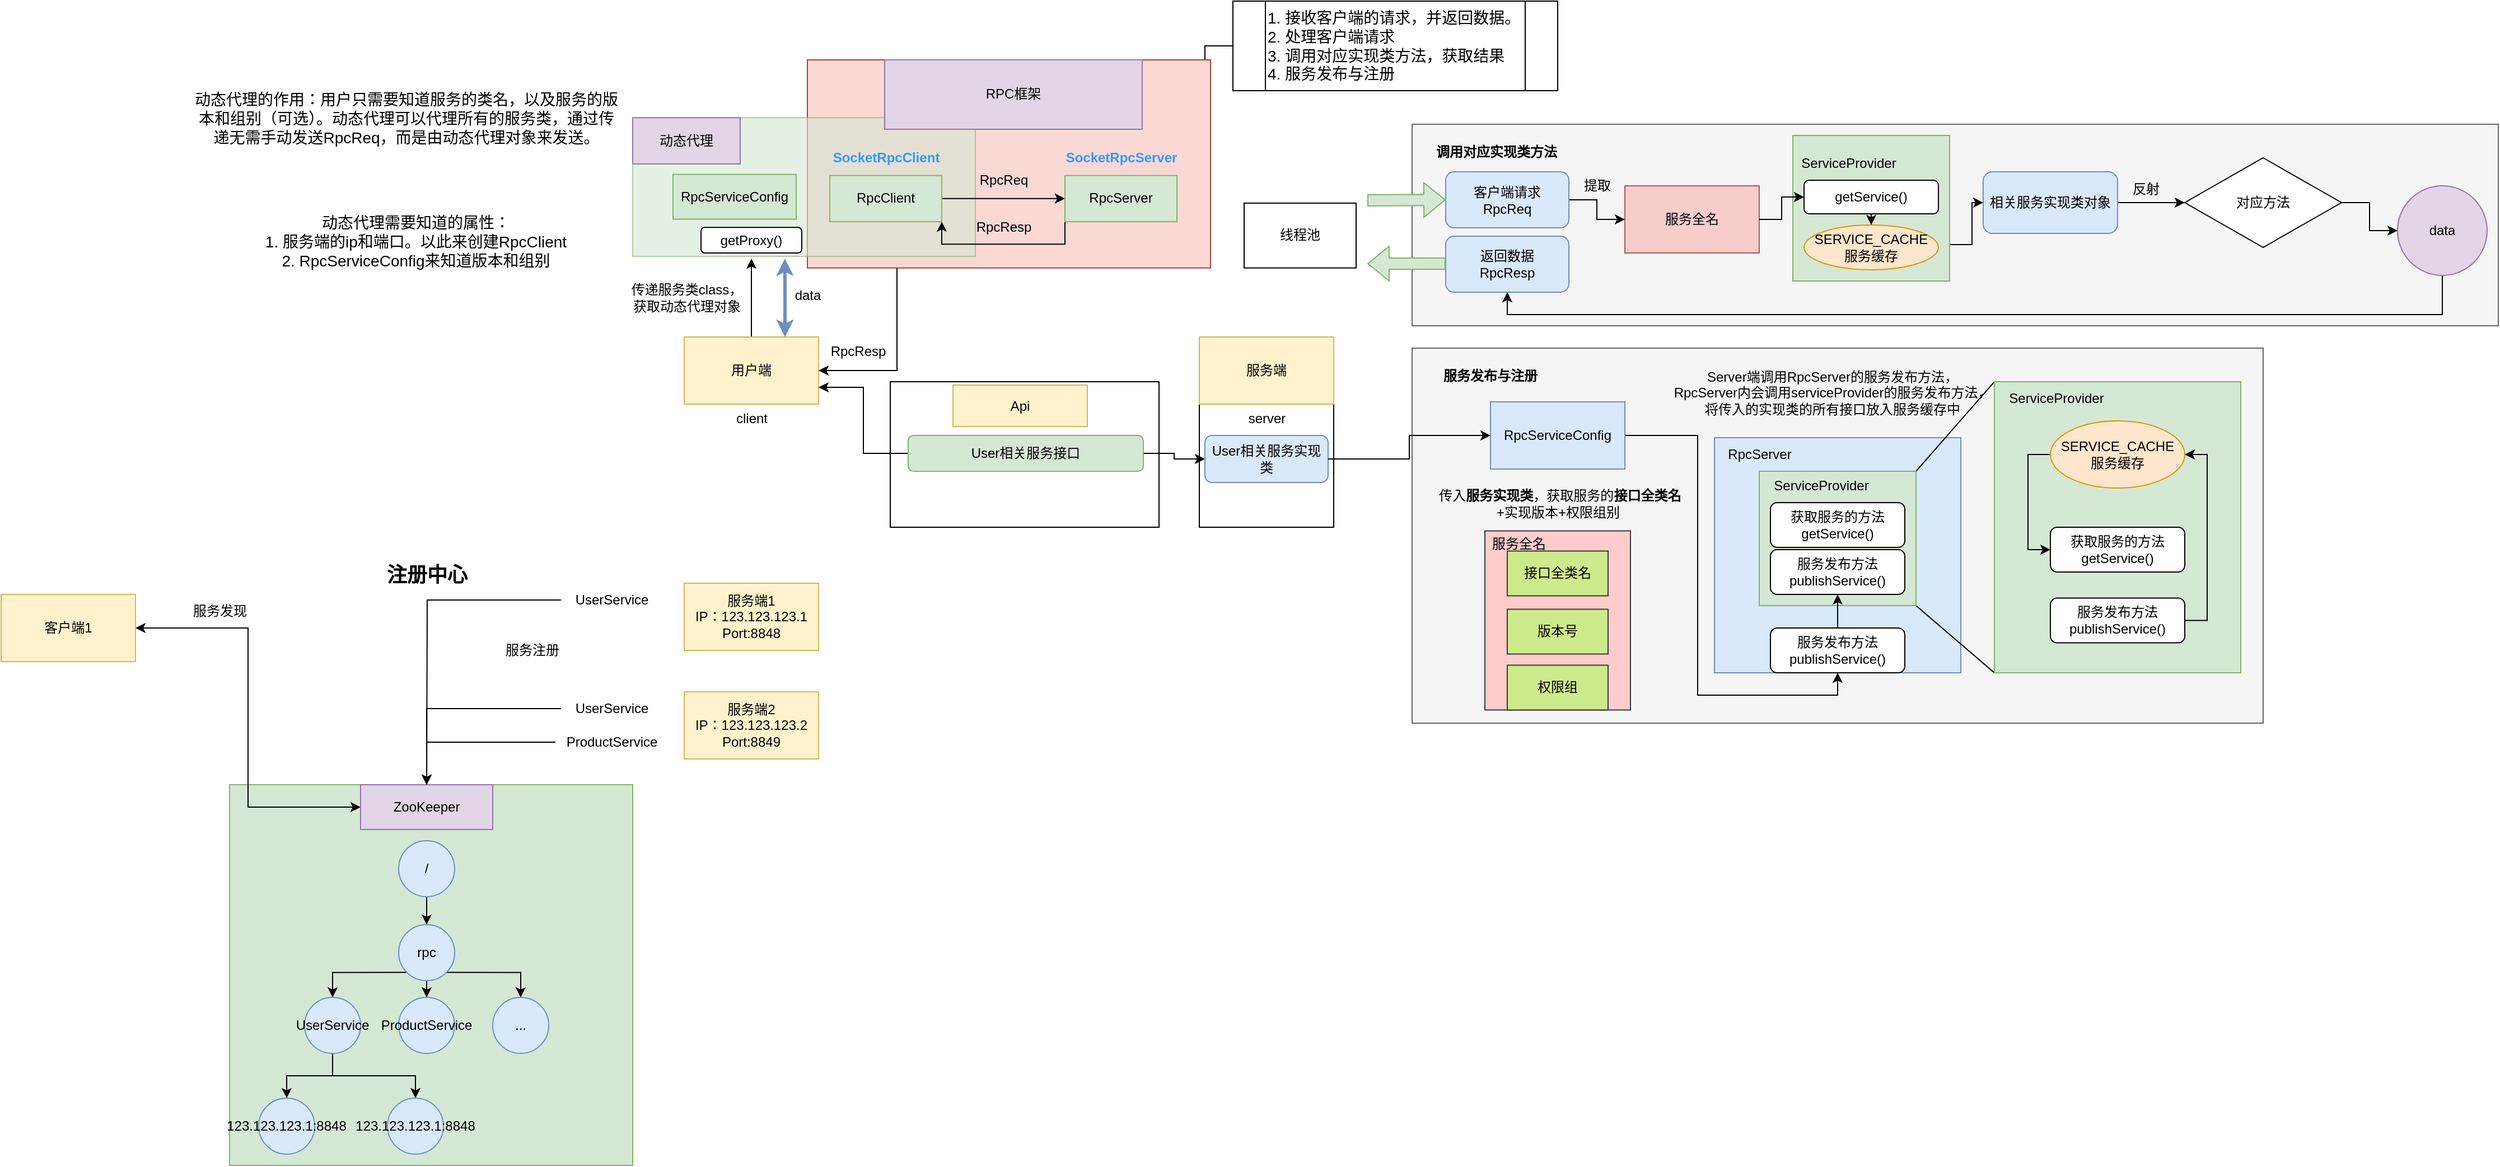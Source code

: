 <mxfile version="26.0.16">
  <diagram name="第 1 页" id="UJOmE1d5wMJjb8cNrKii">
    <mxGraphModel dx="2026" dy="721" grid="1" gridSize="10" guides="1" tooltips="1" connect="1" arrows="1" fold="1" page="1" pageScale="1" pageWidth="827" pageHeight="1169" math="0" shadow="0">
      <root>
        <mxCell id="0" />
        <mxCell id="1" parent="0" />
        <mxCell id="rDKu-Z8mXIVv1V2Ox_Dh-28" value="" style="rounded=0;whiteSpace=wrap;html=1;" parent="1" vertex="1">
          <mxGeometry x="570" y="320" width="120" height="170" as="geometry" />
        </mxCell>
        <mxCell id="rDKu-Z8mXIVv1V2Ox_Dh-23" value="" style="whiteSpace=wrap;html=1;" parent="1" vertex="1">
          <mxGeometry x="294" y="360" width="240" height="130" as="geometry" />
        </mxCell>
        <mxCell id="3wEl8_F9WBS-gsrOyPct-10" style="edgeStyle=orthogonalEdgeStyle;rounded=0;orthogonalLoop=1;jettySize=auto;html=1;" parent="1" source="rDKu-Z8mXIVv1V2Ox_Dh-1" edge="1">
          <mxGeometry relative="1" as="geometry">
            <mxPoint x="170.0" y="250" as="targetPoint" />
          </mxGeometry>
        </mxCell>
        <mxCell id="3wEl8_F9WBS-gsrOyPct-16" style="edgeStyle=orthogonalEdgeStyle;rounded=0;orthogonalLoop=1;jettySize=auto;html=1;exitX=0.75;exitY=0;exitDx=0;exitDy=0;startArrow=classic;startFill=1;strokeWidth=3;fillColor=#dae8fc;strokeColor=#6c8ebf;" parent="1" source="rDKu-Z8mXIVv1V2Ox_Dh-1" edge="1">
          <mxGeometry relative="1" as="geometry">
            <mxPoint x="199.889" y="250" as="targetPoint" />
          </mxGeometry>
        </mxCell>
        <mxCell id="rDKu-Z8mXIVv1V2Ox_Dh-1" value="用户端" style="rounded=0;whiteSpace=wrap;html=1;fillColor=#fff2cc;strokeColor=#d6b656;" parent="1" vertex="1">
          <mxGeometry x="110" y="320" width="120" height="60" as="geometry" />
        </mxCell>
        <mxCell id="rDKu-Z8mXIVv1V2Ox_Dh-2" value="服务端" style="rounded=0;whiteSpace=wrap;html=1;fillColor=#fff2cc;strokeColor=#d6b656;" parent="1" vertex="1">
          <mxGeometry x="570" y="320" width="120" height="60" as="geometry" />
        </mxCell>
        <mxCell id="rDKu-Z8mXIVv1V2Ox_Dh-3" value="client" style="text;html=1;align=center;verticalAlign=middle;resizable=0;points=[];autosize=1;strokeColor=none;fillColor=none;" parent="1" vertex="1">
          <mxGeometry x="145" y="378" width="50" height="30" as="geometry" />
        </mxCell>
        <mxCell id="rDKu-Z8mXIVv1V2Ox_Dh-4" value="server" style="text;html=1;align=center;verticalAlign=middle;resizable=0;points=[];autosize=1;strokeColor=none;fillColor=none;" parent="1" vertex="1">
          <mxGeometry x="600" y="378" width="60" height="30" as="geometry" />
        </mxCell>
        <mxCell id="rDKu-Z8mXIVv1V2Ox_Dh-14" style="edgeStyle=orthogonalEdgeStyle;rounded=0;orthogonalLoop=1;jettySize=auto;html=1;entryX=1;entryY=0.5;entryDx=0;entryDy=0;" parent="1" source="rDKu-Z8mXIVv1V2Ox_Dh-9" target="rDKu-Z8mXIVv1V2Ox_Dh-1" edge="1">
          <mxGeometry relative="1" as="geometry">
            <Array as="points">
              <mxPoint x="300" y="350" />
            </Array>
          </mxGeometry>
        </mxCell>
        <mxCell id="rDKu-Z8mXIVv1V2Ox_Dh-15" value="RpcResp" style="text;html=1;align=center;verticalAlign=middle;resizable=0;points=[];autosize=1;strokeColor=none;fillColor=none;" parent="1" vertex="1">
          <mxGeometry x="230" y="318" width="70" height="30" as="geometry" />
        </mxCell>
        <mxCell id="rDKu-Z8mXIVv1V2Ox_Dh-22" value="Api" style="whiteSpace=wrap;html=1;fillColor=#fff2cc;strokeColor=#d6b656;" parent="1" vertex="1">
          <mxGeometry x="350" y="363" width="120" height="37" as="geometry" />
        </mxCell>
        <mxCell id="rDKu-Z8mXIVv1V2Ox_Dh-26" style="edgeStyle=orthogonalEdgeStyle;rounded=0;orthogonalLoop=1;jettySize=auto;html=1;entryX=1;entryY=0.75;entryDx=0;entryDy=0;" parent="1" source="rDKu-Z8mXIVv1V2Ox_Dh-25" target="rDKu-Z8mXIVv1V2Ox_Dh-1" edge="1">
          <mxGeometry relative="1" as="geometry" />
        </mxCell>
        <mxCell id="rDKu-Z8mXIVv1V2Ox_Dh-31" value="" style="edgeStyle=orthogonalEdgeStyle;rounded=0;orthogonalLoop=1;jettySize=auto;html=1;" parent="1" source="rDKu-Z8mXIVv1V2Ox_Dh-25" target="rDKu-Z8mXIVv1V2Ox_Dh-30" edge="1">
          <mxGeometry relative="1" as="geometry" />
        </mxCell>
        <mxCell id="rDKu-Z8mXIVv1V2Ox_Dh-25" value="User相关服务接口" style="rounded=1;whiteSpace=wrap;html=1;fillColor=#d5e8d4;strokeColor=#82b366;" parent="1" vertex="1">
          <mxGeometry x="310" y="408" width="210" height="32" as="geometry" />
        </mxCell>
        <mxCell id="rDKu-Z8mXIVv1V2Ox_Dh-30" value="User相关服务实现类" style="rounded=1;whiteSpace=wrap;html=1;fillColor=#dae8fc;strokeColor=#6c8ebf;" parent="1" vertex="1">
          <mxGeometry x="575" y="408" width="110" height="42" as="geometry" />
        </mxCell>
        <mxCell id="rDKu-Z8mXIVv1V2Ox_Dh-33" style="edgeStyle=orthogonalEdgeStyle;rounded=0;orthogonalLoop=1;jettySize=auto;html=1;entryX=1;entryY=0.5;entryDx=0;entryDy=0;endArrow=none;startFill=0;" parent="1" source="rDKu-Z8mXIVv1V2Ox_Dh-32" target="rDKu-Z8mXIVv1V2Ox_Dh-10" edge="1">
          <mxGeometry relative="1" as="geometry" />
        </mxCell>
        <mxCell id="rDKu-Z8mXIVv1V2Ox_Dh-32" value="&lt;font style=&quot;font-size: 14px;&quot;&gt;1. 接收客户端的请求，并返回数据。&lt;/font&gt;&lt;div&gt;&lt;font style=&quot;font-size: 14px;&quot;&gt;2. 处理客户端请求&lt;/font&gt;&lt;/div&gt;&lt;div&gt;&lt;font style=&quot;font-size: 14px;&quot;&gt;3. 调用对应实现类方法，获取结果&lt;/font&gt;&lt;/div&gt;&lt;div&gt;&lt;font style=&quot;font-size: 14px;&quot;&gt;4. 服务发布与注册&lt;/font&gt;&lt;/div&gt;" style="shape=process;whiteSpace=wrap;html=1;backgroundOutline=1;align=left;" parent="1" vertex="1">
          <mxGeometry x="600" y="20" width="290" height="80" as="geometry" />
        </mxCell>
        <mxCell id="rDKu-Z8mXIVv1V2Ox_Dh-69" value="" style="group" parent="1" vertex="1" connectable="0">
          <mxGeometry x="760" y="330" width="760" height="335" as="geometry" />
        </mxCell>
        <mxCell id="rDKu-Z8mXIVv1V2Ox_Dh-39" value="" style="rounded=0;whiteSpace=wrap;html=1;fillColor=#f5f5f5;fontColor=#333333;strokeColor=#666666;" parent="rDKu-Z8mXIVv1V2Ox_Dh-69" vertex="1">
          <mxGeometry width="760" height="335" as="geometry" />
        </mxCell>
        <mxCell id="rDKu-Z8mXIVv1V2Ox_Dh-41" value="" style="rounded=0;whiteSpace=wrap;html=1;fillColor=#dae8fc;strokeColor=#6c8ebf;" parent="rDKu-Z8mXIVv1V2Ox_Dh-69" vertex="1">
          <mxGeometry x="270" y="80" width="220" height="210" as="geometry" />
        </mxCell>
        <mxCell id="rDKu-Z8mXIVv1V2Ox_Dh-61" style="rounded=0;orthogonalLoop=1;jettySize=auto;html=1;exitX=1;exitY=0;exitDx=0;exitDy=0;entryX=0;entryY=0;entryDx=0;entryDy=0;endArrow=none;startFill=0;" parent="rDKu-Z8mXIVv1V2Ox_Dh-69" source="rDKu-Z8mXIVv1V2Ox_Dh-35" target="rDKu-Z8mXIVv1V2Ox_Dh-52" edge="1">
          <mxGeometry relative="1" as="geometry" />
        </mxCell>
        <mxCell id="rDKu-Z8mXIVv1V2Ox_Dh-62" style="rounded=0;orthogonalLoop=1;jettySize=auto;html=1;exitX=1;exitY=1;exitDx=0;exitDy=0;entryX=0;entryY=1;entryDx=0;entryDy=0;endArrow=none;startFill=0;" parent="rDKu-Z8mXIVv1V2Ox_Dh-69" source="rDKu-Z8mXIVv1V2Ox_Dh-35" target="rDKu-Z8mXIVv1V2Ox_Dh-52" edge="1">
          <mxGeometry relative="1" as="geometry" />
        </mxCell>
        <mxCell id="rDKu-Z8mXIVv1V2Ox_Dh-35" value="" style="whiteSpace=wrap;html=1;fillColor=#d5e8d4;strokeColor=#82b366;" parent="rDKu-Z8mXIVv1V2Ox_Dh-69" vertex="1">
          <mxGeometry x="310" y="110" width="140" height="120" as="geometry" />
        </mxCell>
        <mxCell id="rDKu-Z8mXIVv1V2Ox_Dh-38" value="&amp;nbsp;传入&lt;b&gt;服务实现类&lt;/b&gt;，获取服务的&lt;b&gt;接口全类名&lt;/b&gt;&lt;div&gt;+实现版本+权限组别&lt;/div&gt;" style="text;html=1;align=center;verticalAlign=middle;resizable=0;points=[];autosize=1;strokeColor=none;fillColor=none;" parent="rDKu-Z8mXIVv1V2Ox_Dh-69" vertex="1">
          <mxGeometry x="10" y="118.5" width="240" height="40" as="geometry" />
        </mxCell>
        <mxCell id="rDKu-Z8mXIVv1V2Ox_Dh-47" style="edgeStyle=orthogonalEdgeStyle;rounded=0;orthogonalLoop=1;jettySize=auto;html=1;exitX=1;exitY=0.5;exitDx=0;exitDy=0;entryX=0.5;entryY=1;entryDx=0;entryDy=0;" parent="rDKu-Z8mXIVv1V2Ox_Dh-69" source="rDKu-Z8mXIVv1V2Ox_Dh-36" target="rDKu-Z8mXIVv1V2Ox_Dh-44" edge="1">
          <mxGeometry relative="1" as="geometry" />
        </mxCell>
        <mxCell id="rDKu-Z8mXIVv1V2Ox_Dh-36" value="RpcServiceConfig" style="whiteSpace=wrap;html=1;fillColor=#dae8fc;strokeColor=#6c8ebf;" parent="rDKu-Z8mXIVv1V2Ox_Dh-69" vertex="1">
          <mxGeometry x="70" y="48" width="120" height="60" as="geometry" />
        </mxCell>
        <mxCell id="rDKu-Z8mXIVv1V2Ox_Dh-40" value="&lt;b&gt;服务发布与注册&lt;/b&gt;" style="text;html=1;align=center;verticalAlign=middle;whiteSpace=wrap;rounded=0;" parent="rDKu-Z8mXIVv1V2Ox_Dh-69" vertex="1">
          <mxGeometry x="20" y="9.75" width="100" height="30" as="geometry" />
        </mxCell>
        <mxCell id="rDKu-Z8mXIVv1V2Ox_Dh-42" value="RpcServer" style="text;html=1;align=center;verticalAlign=middle;resizable=0;points=[];autosize=1;strokeColor=none;fillColor=none;" parent="rDKu-Z8mXIVv1V2Ox_Dh-69" vertex="1">
          <mxGeometry x="270" y="80" width="80" height="30" as="geometry" />
        </mxCell>
        <mxCell id="rDKu-Z8mXIVv1V2Ox_Dh-49" value="" style="edgeStyle=orthogonalEdgeStyle;rounded=0;orthogonalLoop=1;jettySize=auto;html=1;" parent="rDKu-Z8mXIVv1V2Ox_Dh-69" source="rDKu-Z8mXIVv1V2Ox_Dh-44" target="rDKu-Z8mXIVv1V2Ox_Dh-48" edge="1">
          <mxGeometry relative="1" as="geometry" />
        </mxCell>
        <mxCell id="rDKu-Z8mXIVv1V2Ox_Dh-44" value="服务发布方法&lt;div&gt;publishService()&lt;/div&gt;" style="rounded=1;whiteSpace=wrap;html=1;" parent="rDKu-Z8mXIVv1V2Ox_Dh-69" vertex="1">
          <mxGeometry x="320" y="250" width="120" height="40" as="geometry" />
        </mxCell>
        <mxCell id="rDKu-Z8mXIVv1V2Ox_Dh-48" value="服务发布方法&lt;div&gt;publishService()&lt;/div&gt;" style="rounded=1;whiteSpace=wrap;html=1;" parent="rDKu-Z8mXIVv1V2Ox_Dh-69" vertex="1">
          <mxGeometry x="320" y="180" width="120" height="40" as="geometry" />
        </mxCell>
        <mxCell id="rDKu-Z8mXIVv1V2Ox_Dh-50" value="ServiceProvider" style="text;html=1;align=center;verticalAlign=middle;resizable=0;points=[];autosize=1;strokeColor=none;fillColor=none;" parent="rDKu-Z8mXIVv1V2Ox_Dh-69" vertex="1">
          <mxGeometry x="310" y="108" width="110" height="30" as="geometry" />
        </mxCell>
        <mxCell id="rDKu-Z8mXIVv1V2Ox_Dh-51" value="获取服务的方法&lt;div&gt;getService()&lt;/div&gt;" style="rounded=1;whiteSpace=wrap;html=1;" parent="rDKu-Z8mXIVv1V2Ox_Dh-69" vertex="1">
          <mxGeometry x="320" y="138" width="120" height="40" as="geometry" />
        </mxCell>
        <mxCell id="rDKu-Z8mXIVv1V2Ox_Dh-52" value="" style="rounded=0;whiteSpace=wrap;html=1;fillColor=#d5e8d4;strokeColor=#82b366;" parent="rDKu-Z8mXIVv1V2Ox_Dh-69" vertex="1">
          <mxGeometry x="520" y="30" width="220" height="260" as="geometry" />
        </mxCell>
        <mxCell id="rDKu-Z8mXIVv1V2Ox_Dh-53" value="ServiceProvider" style="text;html=1;align=center;verticalAlign=middle;resizable=0;points=[];autosize=1;strokeColor=none;fillColor=none;" parent="rDKu-Z8mXIVv1V2Ox_Dh-69" vertex="1">
          <mxGeometry x="520" y="30" width="110" height="30" as="geometry" />
        </mxCell>
        <mxCell id="rDKu-Z8mXIVv1V2Ox_Dh-57" style="edgeStyle=orthogonalEdgeStyle;rounded=0;orthogonalLoop=1;jettySize=auto;html=1;exitX=0;exitY=0.5;exitDx=0;exitDy=0;entryX=0;entryY=0.5;entryDx=0;entryDy=0;" parent="rDKu-Z8mXIVv1V2Ox_Dh-69" source="rDKu-Z8mXIVv1V2Ox_Dh-54" target="rDKu-Z8mXIVv1V2Ox_Dh-55" edge="1">
          <mxGeometry relative="1" as="geometry" />
        </mxCell>
        <mxCell id="rDKu-Z8mXIVv1V2Ox_Dh-54" value="SERVICE_CACHE&lt;div&gt;服务缓存&lt;/div&gt;" style="ellipse;whiteSpace=wrap;html=1;fillColor=#ffe6cc;strokeColor=#d79b00;" parent="rDKu-Z8mXIVv1V2Ox_Dh-69" vertex="1">
          <mxGeometry x="570" y="65" width="120" height="60" as="geometry" />
        </mxCell>
        <mxCell id="rDKu-Z8mXIVv1V2Ox_Dh-55" value="获取服务的方法&lt;div&gt;getService()&lt;/div&gt;" style="rounded=1;whiteSpace=wrap;html=1;" parent="rDKu-Z8mXIVv1V2Ox_Dh-69" vertex="1">
          <mxGeometry x="570" y="160" width="120" height="40" as="geometry" />
        </mxCell>
        <mxCell id="rDKu-Z8mXIVv1V2Ox_Dh-60" style="edgeStyle=orthogonalEdgeStyle;rounded=0;orthogonalLoop=1;jettySize=auto;html=1;exitX=1;exitY=0.5;exitDx=0;exitDy=0;entryX=1;entryY=0.5;entryDx=0;entryDy=0;" parent="rDKu-Z8mXIVv1V2Ox_Dh-69" source="rDKu-Z8mXIVv1V2Ox_Dh-56" target="rDKu-Z8mXIVv1V2Ox_Dh-54" edge="1">
          <mxGeometry relative="1" as="geometry" />
        </mxCell>
        <mxCell id="rDKu-Z8mXIVv1V2Ox_Dh-56" value="服务发布方法&lt;div&gt;publishService()&lt;/div&gt;" style="rounded=1;whiteSpace=wrap;html=1;" parent="rDKu-Z8mXIVv1V2Ox_Dh-69" vertex="1">
          <mxGeometry x="570" y="223.25" width="120" height="40" as="geometry" />
        </mxCell>
        <mxCell id="rDKu-Z8mXIVv1V2Ox_Dh-66" value="" style="rounded=0;whiteSpace=wrap;html=1;fillColor=#ffcccc;strokeColor=#36393d;" parent="rDKu-Z8mXIVv1V2Ox_Dh-69" vertex="1">
          <mxGeometry x="65" y="163.25" width="130" height="160" as="geometry" />
        </mxCell>
        <mxCell id="rDKu-Z8mXIVv1V2Ox_Dh-63" value="接口全类名" style="rounded=0;whiteSpace=wrap;html=1;fillColor=#cdeb8b;strokeColor=#36393d;" parent="rDKu-Z8mXIVv1V2Ox_Dh-69" vertex="1">
          <mxGeometry x="85" y="181.25" width="90" height="40" as="geometry" />
        </mxCell>
        <mxCell id="rDKu-Z8mXIVv1V2Ox_Dh-64" value="版本号" style="rounded=0;whiteSpace=wrap;html=1;fillColor=#cdeb8b;strokeColor=#36393d;" parent="rDKu-Z8mXIVv1V2Ox_Dh-69" vertex="1">
          <mxGeometry x="85" y="233.25" width="90" height="40" as="geometry" />
        </mxCell>
        <mxCell id="rDKu-Z8mXIVv1V2Ox_Dh-65" value="权限组" style="rounded=0;whiteSpace=wrap;html=1;fillColor=#cdeb8b;strokeColor=#36393d;" parent="rDKu-Z8mXIVv1V2Ox_Dh-69" vertex="1">
          <mxGeometry x="85" y="283.25" width="90" height="40" as="geometry" />
        </mxCell>
        <mxCell id="rDKu-Z8mXIVv1V2Ox_Dh-67" value="服务全名" style="text;html=1;align=center;verticalAlign=middle;resizable=0;points=[];autosize=1;strokeColor=none;fillColor=none;" parent="rDKu-Z8mXIVv1V2Ox_Dh-69" vertex="1">
          <mxGeometry x="60" y="160" width="70" height="30" as="geometry" />
        </mxCell>
        <mxCell id="rDKu-Z8mXIVv1V2Ox_Dh-68" value="Server端调用RpcServer的服务发布方法，&lt;div&gt;RpcServer内会调用serviceProvider的服务发布方法，&lt;div&gt;将传入的实现类的所有接口放入服务缓存中&lt;/div&gt;&lt;/div&gt;" style="text;html=1;align=center;verticalAlign=middle;resizable=0;points=[];autosize=1;strokeColor=none;fillColor=none;" parent="rDKu-Z8mXIVv1V2Ox_Dh-69" vertex="1">
          <mxGeometry x="220" y="9.75" width="310" height="60" as="geometry" />
        </mxCell>
        <mxCell id="rDKu-Z8mXIVv1V2Ox_Dh-70" style="edgeStyle=orthogonalEdgeStyle;rounded=0;orthogonalLoop=1;jettySize=auto;html=1;entryX=0;entryY=0.5;entryDx=0;entryDy=0;" parent="1" source="rDKu-Z8mXIVv1V2Ox_Dh-30" target="rDKu-Z8mXIVv1V2Ox_Dh-36" edge="1">
          <mxGeometry relative="1" as="geometry" />
        </mxCell>
        <mxCell id="rDKu-Z8mXIVv1V2Ox_Dh-71" value="" style="rounded=0;whiteSpace=wrap;html=1;fillColor=#f5f5f5;strokeColor=#666666;fontColor=#333333;" parent="1" vertex="1">
          <mxGeometry x="760" y="130" width="970" height="180" as="geometry" />
        </mxCell>
        <mxCell id="rDKu-Z8mXIVv1V2Ox_Dh-72" value="&lt;b&gt;调用对应实现类方法&lt;/b&gt;" style="text;html=1;align=center;verticalAlign=middle;resizable=0;points=[];autosize=1;strokeColor=none;fillColor=none;" parent="1" vertex="1">
          <mxGeometry x="770" y="140" width="130" height="30" as="geometry" />
        </mxCell>
        <mxCell id="rDKu-Z8mXIVv1V2Ox_Dh-75" value="" style="edgeStyle=orthogonalEdgeStyle;rounded=0;orthogonalLoop=1;jettySize=auto;html=1;" parent="1" source="rDKu-Z8mXIVv1V2Ox_Dh-73" target="rDKu-Z8mXIVv1V2Ox_Dh-74" edge="1">
          <mxGeometry relative="1" as="geometry" />
        </mxCell>
        <mxCell id="rDKu-Z8mXIVv1V2Ox_Dh-73" value="客户端请求&lt;div&gt;RpcReq&lt;/div&gt;" style="rounded=1;whiteSpace=wrap;html=1;fillColor=#dae8fc;strokeColor=#6c8ebf;" parent="1" vertex="1">
          <mxGeometry x="790" y="172.5" width="110" height="50" as="geometry" />
        </mxCell>
        <mxCell id="rDKu-Z8mXIVv1V2Ox_Dh-74" value="服务全名" style="rounded=0;whiteSpace=wrap;html=1;fillColor=#f8cecc;strokeColor=#b85450;" parent="1" vertex="1">
          <mxGeometry x="950" y="185" width="120" height="60" as="geometry" />
        </mxCell>
        <mxCell id="rDKu-Z8mXIVv1V2Ox_Dh-76" value="提取" style="text;html=1;align=center;verticalAlign=middle;resizable=0;points=[];autosize=1;strokeColor=none;fillColor=none;" parent="1" vertex="1">
          <mxGeometry x="900" y="170" width="50" height="30" as="geometry" />
        </mxCell>
        <mxCell id="rDKu-Z8mXIVv1V2Ox_Dh-144" style="edgeStyle=orthogonalEdgeStyle;rounded=0;orthogonalLoop=1;jettySize=auto;html=1;exitX=1;exitY=0.75;exitDx=0;exitDy=0;entryX=0;entryY=0.5;entryDx=0;entryDy=0;" parent="1" source="rDKu-Z8mXIVv1V2Ox_Dh-77" target="rDKu-Z8mXIVv1V2Ox_Dh-143" edge="1">
          <mxGeometry relative="1" as="geometry" />
        </mxCell>
        <mxCell id="rDKu-Z8mXIVv1V2Ox_Dh-77" value="" style="rounded=0;whiteSpace=wrap;html=1;fillColor=#d5e8d4;strokeColor=#82b366;" parent="1" vertex="1">
          <mxGeometry x="1100" y="140" width="140" height="130" as="geometry" />
        </mxCell>
        <mxCell id="rDKu-Z8mXIVv1V2Ox_Dh-78" value="ServiceProvider" style="text;html=1;align=center;verticalAlign=middle;whiteSpace=wrap;rounded=0;" parent="1" vertex="1">
          <mxGeometry x="1120" y="150" width="60" height="30" as="geometry" />
        </mxCell>
        <mxCell id="rDKu-Z8mXIVv1V2Ox_Dh-108" value="SERVICE_CACHE&lt;div&gt;服务缓存&lt;/div&gt;" style="ellipse;whiteSpace=wrap;html=1;fillColor=#ffe6cc;strokeColor=#d79b00;" parent="1" vertex="1">
          <mxGeometry x="1110" y="220" width="120" height="40" as="geometry" />
        </mxCell>
        <mxCell id="rDKu-Z8mXIVv1V2Ox_Dh-140" style="edgeStyle=orthogonalEdgeStyle;rounded=0;orthogonalLoop=1;jettySize=auto;html=1;exitX=0.5;exitY=1;exitDx=0;exitDy=0;entryX=0.5;entryY=0;entryDx=0;entryDy=0;" parent="1" source="rDKu-Z8mXIVv1V2Ox_Dh-138" target="rDKu-Z8mXIVv1V2Ox_Dh-108" edge="1">
          <mxGeometry relative="1" as="geometry" />
        </mxCell>
        <mxCell id="rDKu-Z8mXIVv1V2Ox_Dh-138" value="&lt;div&gt;getService()&lt;/div&gt;" style="rounded=1;whiteSpace=wrap;html=1;" parent="1" vertex="1">
          <mxGeometry x="1110" y="180" width="120" height="30" as="geometry" />
        </mxCell>
        <mxCell id="rDKu-Z8mXIVv1V2Ox_Dh-139" style="edgeStyle=orthogonalEdgeStyle;rounded=0;orthogonalLoop=1;jettySize=auto;html=1;exitX=1;exitY=0.5;exitDx=0;exitDy=0;entryX=0;entryY=0.5;entryDx=0;entryDy=0;" parent="1" source="rDKu-Z8mXIVv1V2Ox_Dh-74" target="rDKu-Z8mXIVv1V2Ox_Dh-138" edge="1">
          <mxGeometry relative="1" as="geometry" />
        </mxCell>
        <mxCell id="rDKu-Z8mXIVv1V2Ox_Dh-146" value="" style="edgeStyle=orthogonalEdgeStyle;rounded=0;orthogonalLoop=1;jettySize=auto;html=1;" parent="1" source="rDKu-Z8mXIVv1V2Ox_Dh-143" target="rDKu-Z8mXIVv1V2Ox_Dh-145" edge="1">
          <mxGeometry relative="1" as="geometry" />
        </mxCell>
        <mxCell id="rDKu-Z8mXIVv1V2Ox_Dh-143" value="相关服务实现类对象" style="rounded=1;whiteSpace=wrap;html=1;fillColor=#dae8fc;strokeColor=#6c8ebf;" parent="1" vertex="1">
          <mxGeometry x="1270" y="172.5" width="120" height="55" as="geometry" />
        </mxCell>
        <mxCell id="rDKu-Z8mXIVv1V2Ox_Dh-149" value="" style="edgeStyle=orthogonalEdgeStyle;rounded=0;orthogonalLoop=1;jettySize=auto;html=1;" parent="1" source="rDKu-Z8mXIVv1V2Ox_Dh-145" target="rDKu-Z8mXIVv1V2Ox_Dh-148" edge="1">
          <mxGeometry relative="1" as="geometry" />
        </mxCell>
        <mxCell id="rDKu-Z8mXIVv1V2Ox_Dh-145" value="对应方法" style="rhombus;whiteSpace=wrap;html=1;" parent="1" vertex="1">
          <mxGeometry x="1450" y="160" width="140" height="80" as="geometry" />
        </mxCell>
        <mxCell id="rDKu-Z8mXIVv1V2Ox_Dh-147" value="反射" style="text;html=1;align=center;verticalAlign=middle;resizable=0;points=[];autosize=1;strokeColor=none;fillColor=none;" parent="1" vertex="1">
          <mxGeometry x="1390" y="172.5" width="50" height="30" as="geometry" />
        </mxCell>
        <mxCell id="rDKu-Z8mXIVv1V2Ox_Dh-152" style="edgeStyle=orthogonalEdgeStyle;rounded=0;orthogonalLoop=1;jettySize=auto;html=1;entryX=0.5;entryY=1;entryDx=0;entryDy=0;" parent="1" source="rDKu-Z8mXIVv1V2Ox_Dh-148" target="rDKu-Z8mXIVv1V2Ox_Dh-150" edge="1">
          <mxGeometry relative="1" as="geometry">
            <Array as="points">
              <mxPoint x="1680" y="300" />
              <mxPoint x="845" y="300" />
            </Array>
          </mxGeometry>
        </mxCell>
        <mxCell id="rDKu-Z8mXIVv1V2Ox_Dh-148" value="data" style="ellipse;whiteSpace=wrap;html=1;fillColor=#e1d5e7;strokeColor=#9673a6;" parent="1" vertex="1">
          <mxGeometry x="1640" y="185" width="80" height="80" as="geometry" />
        </mxCell>
        <mxCell id="rDKu-Z8mXIVv1V2Ox_Dh-150" value="返回数据&lt;div&gt;RpcResp&lt;/div&gt;" style="rounded=1;whiteSpace=wrap;html=1;fillColor=#dae8fc;strokeColor=#6c8ebf;" parent="1" vertex="1">
          <mxGeometry x="790" y="230" width="110" height="50" as="geometry" />
        </mxCell>
        <mxCell id="rDKu-Z8mXIVv1V2Ox_Dh-154" value="" style="shape=flexArrow;endArrow=classic;html=1;rounded=0;entryX=0;entryY=0.5;entryDx=0;entryDy=0;fillColor=#d5e8d4;strokeColor=#82b366;" parent="1" target="rDKu-Z8mXIVv1V2Ox_Dh-73" edge="1">
          <mxGeometry width="50" height="50" relative="1" as="geometry">
            <mxPoint x="720" y="198" as="sourcePoint" />
            <mxPoint x="770" y="190" as="targetPoint" />
          </mxGeometry>
        </mxCell>
        <mxCell id="rDKu-Z8mXIVv1V2Ox_Dh-155" value="" style="shape=flexArrow;endArrow=classic;html=1;rounded=0;entryX=0;entryY=0.5;entryDx=0;entryDy=0;fillColor=#d5e8d4;strokeColor=#82b366;" parent="1" edge="1">
          <mxGeometry width="50" height="50" relative="1" as="geometry">
            <mxPoint x="790" y="254.5" as="sourcePoint" />
            <mxPoint x="720" y="254.5" as="targetPoint" />
          </mxGeometry>
        </mxCell>
        <mxCell id="3wEl8_F9WBS-gsrOyPct-4" value="&lt;font style=&quot;font-size: 14px;&quot;&gt;动态代理的作用：用户只需要知道服务的类名，以及服务的版本和组别（可选）。动态代理可以代理所有的服务类，通过传递无需手动发送RpcReq，而是由动态代理对象来发送。&lt;/font&gt;" style="text;html=1;align=center;verticalAlign=middle;whiteSpace=wrap;rounded=0;" parent="1" vertex="1">
          <mxGeometry x="-328" y="110" width="380" height="30" as="geometry" />
        </mxCell>
        <mxCell id="rDKu-Z8mXIVv1V2Ox_Dh-7" value="" style="whiteSpace=wrap;html=1;fillColor=#fad9d5;strokeColor=#ae4132;" parent="1" vertex="1">
          <mxGeometry x="220" y="72.5" width="360" height="185.87" as="geometry" />
        </mxCell>
        <mxCell id="3wEl8_F9WBS-gsrOyPct-1" value="" style="rounded=0;whiteSpace=wrap;html=1;fillColor=#d5e8d4;strokeColor=#82b366;opacity=60;" parent="1" vertex="1">
          <mxGeometry x="64" y="124.13" width="306" height="123.913" as="geometry" />
        </mxCell>
        <mxCell id="3wEl8_F9WBS-gsrOyPct-7" value="RpcServiceConfig" style="rounded=0;whiteSpace=wrap;html=1;fillColor=#d5e8d4;strokeColor=#82b366;" parent="1" vertex="1">
          <mxGeometry x="100" y="174.78" width="110" height="40" as="geometry" />
        </mxCell>
        <mxCell id="rDKu-Z8mXIVv1V2Ox_Dh-6" value="RPC框架" style="whiteSpace=wrap;html=1;fillColor=#e1d5e7;strokeColor=#9673a6;" parent="1" vertex="1">
          <mxGeometry x="289" y="72.5" width="230" height="61.957" as="geometry" />
        </mxCell>
        <mxCell id="rDKu-Z8mXIVv1V2Ox_Dh-16" value="" style="edgeStyle=orthogonalEdgeStyle;rounded=0;orthogonalLoop=1;jettySize=auto;html=1;" parent="1" source="rDKu-Z8mXIVv1V2Ox_Dh-9" target="rDKu-Z8mXIVv1V2Ox_Dh-10" edge="1">
          <mxGeometry relative="1" as="geometry" />
        </mxCell>
        <mxCell id="rDKu-Z8mXIVv1V2Ox_Dh-9" value="RpcClient" style="whiteSpace=wrap;html=1;fillColor=#d5e8d4;strokeColor=#82b366;" parent="1" vertex="1">
          <mxGeometry x="240" y="175.761" width="100" height="41.304" as="geometry" />
        </mxCell>
        <mxCell id="rDKu-Z8mXIVv1V2Ox_Dh-18" style="edgeStyle=orthogonalEdgeStyle;rounded=0;orthogonalLoop=1;jettySize=auto;html=1;exitX=0;exitY=1;exitDx=0;exitDy=0;entryX=1;entryY=1;entryDx=0;entryDy=0;" parent="1" source="rDKu-Z8mXIVv1V2Ox_Dh-10" target="rDKu-Z8mXIVv1V2Ox_Dh-9" edge="1">
          <mxGeometry relative="1" as="geometry" />
        </mxCell>
        <mxCell id="rDKu-Z8mXIVv1V2Ox_Dh-10" value="RpcServer" style="whiteSpace=wrap;html=1;fillColor=#d5e8d4;strokeColor=#82b366;" parent="1" vertex="1">
          <mxGeometry x="450" y="175.761" width="100" height="41.304" as="geometry" />
        </mxCell>
        <mxCell id="rDKu-Z8mXIVv1V2Ox_Dh-17" value="RpcReq" style="text;html=1;align=center;verticalAlign=middle;resizable=0;points=[];autosize=1;strokeColor=none;fillColor=none;" parent="1" vertex="1">
          <mxGeometry x="360" y="165.435" width="70" height="30" as="geometry" />
        </mxCell>
        <mxCell id="rDKu-Z8mXIVv1V2Ox_Dh-19" value="RpcResp" style="text;html=1;align=center;verticalAlign=middle;resizable=0;points=[];autosize=1;strokeColor=none;fillColor=none;" parent="1" vertex="1">
          <mxGeometry x="360" y="206.739" width="70" height="30" as="geometry" />
        </mxCell>
        <mxCell id="rDKu-Z8mXIVv1V2Ox_Dh-20" value="&lt;b&gt;SocketRpcClient&lt;/b&gt;" style="text;html=1;align=center;verticalAlign=middle;resizable=0;points=[];autosize=1;strokeColor=none;fillColor=none;fontColor=#3399FF;" parent="1" vertex="1">
          <mxGeometry x="230" y="144.783" width="120" height="30" as="geometry" />
        </mxCell>
        <mxCell id="rDKu-Z8mXIVv1V2Ox_Dh-21" value="&lt;b&gt;SocketRpcServer&lt;/b&gt;" style="text;html=1;align=center;verticalAlign=middle;resizable=0;points=[];autosize=1;strokeColor=none;fillColor=none;fontColor=#3399FF;" parent="1" vertex="1">
          <mxGeometry x="440" y="144.783" width="120" height="30" as="geometry" />
        </mxCell>
        <mxCell id="3wEl8_F9WBS-gsrOyPct-2" value="动态代理" style="rounded=0;whiteSpace=wrap;html=1;fillColor=#e1d5e7;strokeColor=#9673a6;" parent="1" vertex="1">
          <mxGeometry x="64" y="124.13" width="96" height="41.304" as="geometry" />
        </mxCell>
        <mxCell id="3wEl8_F9WBS-gsrOyPct-11" value="传递服务类class，&lt;div&gt;获取动态代理对象&lt;/div&gt;" style="text;html=1;align=center;verticalAlign=middle;resizable=0;points=[];autosize=1;strokeColor=none;fillColor=none;" parent="1" vertex="1">
          <mxGeometry x="52" y="265" width="120" height="40" as="geometry" />
        </mxCell>
        <mxCell id="3wEl8_F9WBS-gsrOyPct-12" value="&lt;font style=&quot;font-size: 14px;&quot;&gt;动态代理需要知道的属性：&lt;/font&gt;&lt;div&gt;&lt;font style=&quot;font-size: 14px;&quot;&gt;1. 服务端的ip和端口。以此来创建RpcClient&lt;/font&gt;&lt;/div&gt;&lt;div&gt;&lt;font style=&quot;font-size: 14px;&quot;&gt;2. RpcServiceConfig来知道版本和组别&lt;/font&gt;&lt;/div&gt;" style="text;html=1;align=center;verticalAlign=middle;resizable=0;points=[];autosize=1;strokeColor=none;fillColor=none;" parent="1" vertex="1">
          <mxGeometry x="-275" y="205" width="290" height="60" as="geometry" />
        </mxCell>
        <mxCell id="3wEl8_F9WBS-gsrOyPct-13" value="getProxy()" style="rounded=1;whiteSpace=wrap;html=1;" parent="1" vertex="1">
          <mxGeometry x="125" y="222.07" width="90" height="22.93" as="geometry" />
        </mxCell>
        <mxCell id="3wEl8_F9WBS-gsrOyPct-17" value="data" style="text;html=1;align=center;verticalAlign=middle;resizable=0;points=[];autosize=1;strokeColor=none;fillColor=none;" parent="1" vertex="1">
          <mxGeometry x="195" y="268" width="50" height="30" as="geometry" />
        </mxCell>
        <mxCell id="3wEl8_F9WBS-gsrOyPct-19" value="线程池" style="rounded=0;whiteSpace=wrap;html=1;" parent="1" vertex="1">
          <mxGeometry x="610" y="200.44" width="100" height="57.93" as="geometry" />
        </mxCell>
        <mxCell id="-NBCJbzeih9mG1jwqUzq-3" value="" style="rounded=0;whiteSpace=wrap;html=1;fillColor=#d5e8d4;strokeColor=#82b366;" vertex="1" parent="1">
          <mxGeometry x="-296" y="720" width="360" height="340" as="geometry" />
        </mxCell>
        <mxCell id="-NBCJbzeih9mG1jwqUzq-35" style="edgeStyle=orthogonalEdgeStyle;rounded=0;orthogonalLoop=1;jettySize=auto;html=1;entryX=1;entryY=0.5;entryDx=0;entryDy=0;startArrow=classic;startFill=1;" edge="1" parent="1" source="-NBCJbzeih9mG1jwqUzq-1" target="-NBCJbzeih9mG1jwqUzq-34">
          <mxGeometry relative="1" as="geometry" />
        </mxCell>
        <mxCell id="-NBCJbzeih9mG1jwqUzq-1" value="ZooKeeper" style="rounded=0;whiteSpace=wrap;html=1;fillColor=#e1d5e7;strokeColor=#9673a6;" vertex="1" parent="1">
          <mxGeometry x="-179" y="720" width="118" height="40" as="geometry" />
        </mxCell>
        <mxCell id="-NBCJbzeih9mG1jwqUzq-2" value="&lt;font style=&quot;font-size: 18px;&quot;&gt;&lt;b&gt;注册中心&lt;/b&gt;&lt;/font&gt;" style="text;html=1;align=center;verticalAlign=middle;resizable=0;points=[];autosize=1;strokeColor=none;fillColor=none;" vertex="1" parent="1">
          <mxGeometry x="-170" y="513" width="100" height="40" as="geometry" />
        </mxCell>
        <mxCell id="-NBCJbzeih9mG1jwqUzq-5" value="服务端1&lt;div&gt;IP：123.123.123.1&lt;/div&gt;&lt;div&gt;Port:8848&lt;/div&gt;" style="rounded=0;whiteSpace=wrap;html=1;fillColor=#fff2cc;strokeColor=#d6b656;" vertex="1" parent="1">
          <mxGeometry x="110" y="540" width="120" height="60" as="geometry" />
        </mxCell>
        <mxCell id="-NBCJbzeih9mG1jwqUzq-6" value="服务端2&lt;div&gt;IP：123.123.123.2&lt;/div&gt;&lt;div&gt;Port:8849&lt;/div&gt;" style="rounded=0;whiteSpace=wrap;html=1;fillColor=#fff2cc;strokeColor=#d6b656;" vertex="1" parent="1">
          <mxGeometry x="110" y="637" width="120" height="60" as="geometry" />
        </mxCell>
        <mxCell id="-NBCJbzeih9mG1jwqUzq-10" value="" style="edgeStyle=orthogonalEdgeStyle;rounded=0;orthogonalLoop=1;jettySize=auto;html=1;" edge="1" parent="1" source="-NBCJbzeih9mG1jwqUzq-7" target="-NBCJbzeih9mG1jwqUzq-8">
          <mxGeometry relative="1" as="geometry" />
        </mxCell>
        <mxCell id="-NBCJbzeih9mG1jwqUzq-7" value="/" style="ellipse;whiteSpace=wrap;html=1;aspect=fixed;fillColor=#dae8fc;strokeColor=#6c8ebf;" vertex="1" parent="1">
          <mxGeometry x="-145" y="770" width="50" height="50" as="geometry" />
        </mxCell>
        <mxCell id="-NBCJbzeih9mG1jwqUzq-19" style="edgeStyle=orthogonalEdgeStyle;rounded=0;orthogonalLoop=1;jettySize=auto;html=1;exitX=0;exitY=1;exitDx=0;exitDy=0;entryX=0.5;entryY=0;entryDx=0;entryDy=0;" edge="1" parent="1" source="-NBCJbzeih9mG1jwqUzq-8" target="-NBCJbzeih9mG1jwqUzq-11">
          <mxGeometry relative="1" as="geometry" />
        </mxCell>
        <mxCell id="-NBCJbzeih9mG1jwqUzq-20" value="" style="edgeStyle=orthogonalEdgeStyle;rounded=0;orthogonalLoop=1;jettySize=auto;html=1;" edge="1" parent="1" source="-NBCJbzeih9mG1jwqUzq-8" target="-NBCJbzeih9mG1jwqUzq-17">
          <mxGeometry relative="1" as="geometry" />
        </mxCell>
        <mxCell id="-NBCJbzeih9mG1jwqUzq-21" style="edgeStyle=orthogonalEdgeStyle;rounded=0;orthogonalLoop=1;jettySize=auto;html=1;exitX=1;exitY=1;exitDx=0;exitDy=0;" edge="1" parent="1" source="-NBCJbzeih9mG1jwqUzq-8" target="-NBCJbzeih9mG1jwqUzq-18">
          <mxGeometry relative="1" as="geometry" />
        </mxCell>
        <mxCell id="-NBCJbzeih9mG1jwqUzq-8" value="rpc" style="ellipse;whiteSpace=wrap;html=1;aspect=fixed;fillColor=#dae8fc;strokeColor=#6c8ebf;" vertex="1" parent="1">
          <mxGeometry x="-145" y="845" width="50" height="50" as="geometry" />
        </mxCell>
        <mxCell id="-NBCJbzeih9mG1jwqUzq-23" value="" style="edgeStyle=orthogonalEdgeStyle;rounded=0;orthogonalLoop=1;jettySize=auto;html=1;" edge="1" parent="1" source="-NBCJbzeih9mG1jwqUzq-11" target="-NBCJbzeih9mG1jwqUzq-22">
          <mxGeometry relative="1" as="geometry" />
        </mxCell>
        <mxCell id="-NBCJbzeih9mG1jwqUzq-28" style="edgeStyle=orthogonalEdgeStyle;rounded=0;orthogonalLoop=1;jettySize=auto;html=1;exitX=0.5;exitY=1;exitDx=0;exitDy=0;" edge="1" parent="1" source="-NBCJbzeih9mG1jwqUzq-11" target="-NBCJbzeih9mG1jwqUzq-24">
          <mxGeometry relative="1" as="geometry" />
        </mxCell>
        <mxCell id="-NBCJbzeih9mG1jwqUzq-11" value="UserService" style="ellipse;whiteSpace=wrap;html=1;aspect=fixed;fillColor=#dae8fc;strokeColor=#6c8ebf;" vertex="1" parent="1">
          <mxGeometry x="-229" y="910" width="50" height="50" as="geometry" />
        </mxCell>
        <mxCell id="-NBCJbzeih9mG1jwqUzq-30" style="edgeStyle=orthogonalEdgeStyle;rounded=0;orthogonalLoop=1;jettySize=auto;html=1;entryX=0.5;entryY=0;entryDx=0;entryDy=0;" edge="1" parent="1" source="-NBCJbzeih9mG1jwqUzq-14" target="-NBCJbzeih9mG1jwqUzq-1">
          <mxGeometry relative="1" as="geometry" />
        </mxCell>
        <mxCell id="-NBCJbzeih9mG1jwqUzq-14" value="UserService" style="text;html=1;align=center;verticalAlign=middle;resizable=0;points=[];autosize=1;strokeColor=none;fillColor=none;" vertex="1" parent="1">
          <mxGeometry y="637" width="90" height="30" as="geometry" />
        </mxCell>
        <mxCell id="-NBCJbzeih9mG1jwqUzq-32" style="edgeStyle=orthogonalEdgeStyle;rounded=0;orthogonalLoop=1;jettySize=auto;html=1;" edge="1" parent="1" source="-NBCJbzeih9mG1jwqUzq-15">
          <mxGeometry relative="1" as="geometry">
            <mxPoint x="-120.0" y="720" as="targetPoint" />
          </mxGeometry>
        </mxCell>
        <mxCell id="-NBCJbzeih9mG1jwqUzq-15" value="UserService" style="text;html=1;align=center;verticalAlign=middle;resizable=0;points=[];autosize=1;strokeColor=none;fillColor=none;" vertex="1" parent="1">
          <mxGeometry y="540" width="90" height="30" as="geometry" />
        </mxCell>
        <mxCell id="-NBCJbzeih9mG1jwqUzq-31" style="edgeStyle=orthogonalEdgeStyle;rounded=0;orthogonalLoop=1;jettySize=auto;html=1;entryX=0.5;entryY=0;entryDx=0;entryDy=0;" edge="1" parent="1" source="-NBCJbzeih9mG1jwqUzq-16" target="-NBCJbzeih9mG1jwqUzq-1">
          <mxGeometry relative="1" as="geometry" />
        </mxCell>
        <mxCell id="-NBCJbzeih9mG1jwqUzq-16" value="ProductService" style="text;html=1;align=center;verticalAlign=middle;resizable=0;points=[];autosize=1;strokeColor=none;fillColor=none;" vertex="1" parent="1">
          <mxGeometry x="-5" y="667" width="100" height="30" as="geometry" />
        </mxCell>
        <mxCell id="-NBCJbzeih9mG1jwqUzq-17" value="ProductService" style="ellipse;whiteSpace=wrap;html=1;aspect=fixed;fillColor=#dae8fc;strokeColor=#6c8ebf;" vertex="1" parent="1">
          <mxGeometry x="-145" y="910" width="50" height="50" as="geometry" />
        </mxCell>
        <mxCell id="-NBCJbzeih9mG1jwqUzq-18" value="..." style="ellipse;whiteSpace=wrap;html=1;aspect=fixed;fillColor=#dae8fc;strokeColor=#6c8ebf;" vertex="1" parent="1">
          <mxGeometry x="-61" y="910" width="50" height="50" as="geometry" />
        </mxCell>
        <mxCell id="-NBCJbzeih9mG1jwqUzq-22" value="123.123.123.1:8848" style="ellipse;whiteSpace=wrap;html=1;aspect=fixed;fillColor=#dae8fc;strokeColor=#6c8ebf;" vertex="1" parent="1">
          <mxGeometry x="-270" y="1000" width="50" height="50" as="geometry" />
        </mxCell>
        <mxCell id="-NBCJbzeih9mG1jwqUzq-24" value="123.123.123.1:8848" style="ellipse;whiteSpace=wrap;html=1;aspect=fixed;fillColor=#dae8fc;strokeColor=#6c8ebf;" vertex="1" parent="1">
          <mxGeometry x="-155" y="1000" width="50" height="50" as="geometry" />
        </mxCell>
        <mxCell id="-NBCJbzeih9mG1jwqUzq-33" value="服务注册" style="text;html=1;align=center;verticalAlign=middle;resizable=0;points=[];autosize=1;strokeColor=none;fillColor=none;" vertex="1" parent="1">
          <mxGeometry x="-61" y="585" width="70" height="30" as="geometry" />
        </mxCell>
        <mxCell id="-NBCJbzeih9mG1jwqUzq-34" value="客户端1" style="rounded=0;whiteSpace=wrap;html=1;fillColor=#fff2cc;strokeColor=#d6b656;" vertex="1" parent="1">
          <mxGeometry x="-500" y="550" width="120" height="60" as="geometry" />
        </mxCell>
        <mxCell id="-NBCJbzeih9mG1jwqUzq-36" value="服务发现" style="text;html=1;align=center;verticalAlign=middle;resizable=0;points=[];autosize=1;strokeColor=none;fillColor=none;" vertex="1" parent="1">
          <mxGeometry x="-340" y="550" width="70" height="30" as="geometry" />
        </mxCell>
      </root>
    </mxGraphModel>
  </diagram>
</mxfile>
